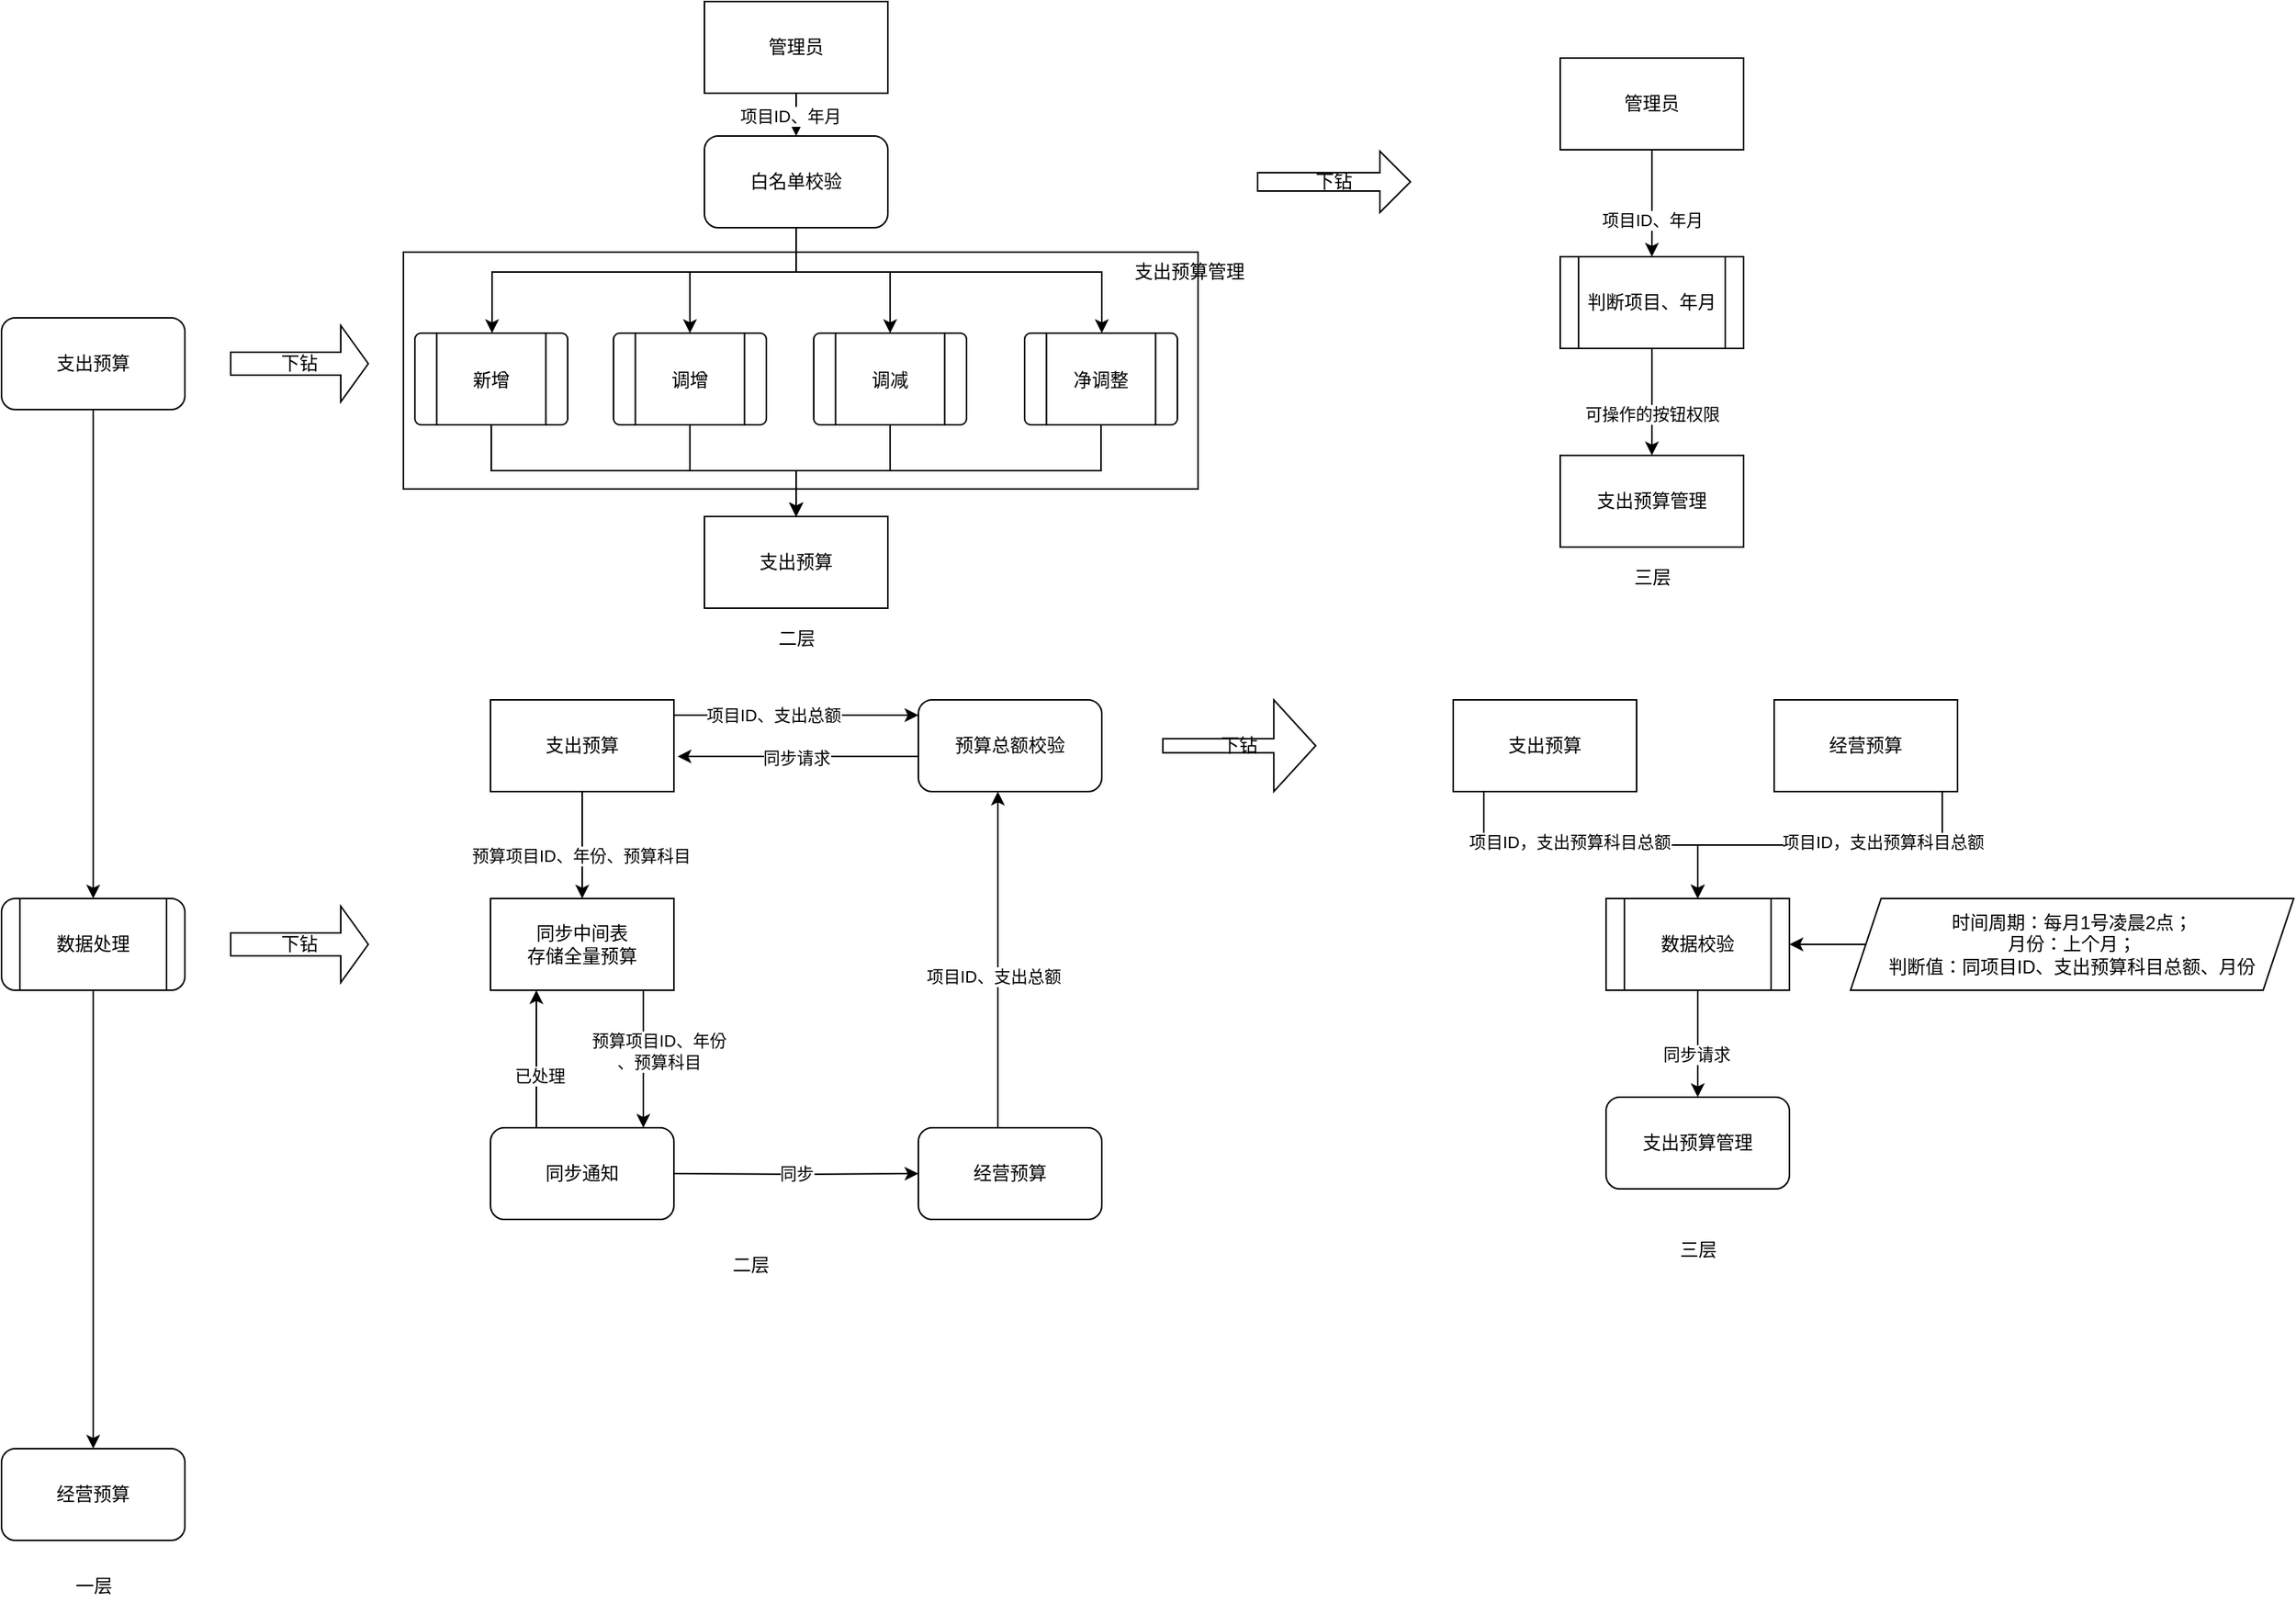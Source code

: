 <mxfile version="14.1.9" type="github">
  <diagram id="WqmbnONgkp--xPlolZYl" name="Page-1">
    <mxGraphModel dx="1038" dy="548" grid="1" gridSize="10" guides="1" tooltips="1" connect="1" arrows="1" fold="1" page="1" pageScale="1" pageWidth="1654" pageHeight="2336" math="0" shadow="0">
      <root>
        <mxCell id="0" />
        <mxCell id="1" parent="0" />
        <mxCell id="crz99vqd3HnAdgXjQQs9-17" value="" style="rounded=0;whiteSpace=wrap;html=1;" vertex="1" parent="1">
          <mxGeometry x="313" y="177" width="520" height="155" as="geometry" />
        </mxCell>
        <mxCell id="ZK_1vw4lkR2J9z9WSvTo-64" value="" style="edgeStyle=orthogonalEdgeStyle;rounded=0;orthogonalLoop=1;jettySize=auto;html=1;" parent="1" source="ZK_1vw4lkR2J9z9WSvTo-1" target="ZK_1vw4lkR2J9z9WSvTo-63" edge="1">
          <mxGeometry relative="1" as="geometry" />
        </mxCell>
        <mxCell id="ZK_1vw4lkR2J9z9WSvTo-1" value="支出预算" style="rounded=1;whiteSpace=wrap;html=1;" parent="1" vertex="1">
          <mxGeometry x="50" y="220" width="120" height="60" as="geometry" />
        </mxCell>
        <mxCell id="ZK_1vw4lkR2J9z9WSvTo-4" value="经营预算" style="rounded=1;whiteSpace=wrap;html=1;" parent="1" vertex="1">
          <mxGeometry x="50" y="960" width="120" height="60" as="geometry" />
        </mxCell>
        <mxCell id="ZK_1vw4lkR2J9z9WSvTo-5" value="一层" style="text;html=1;align=center;verticalAlign=middle;resizable=0;points=[];autosize=1;" parent="1" vertex="1">
          <mxGeometry x="90" y="1040" width="40" height="20" as="geometry" />
        </mxCell>
        <mxCell id="ZK_1vw4lkR2J9z9WSvTo-30" style="edgeStyle=orthogonalEdgeStyle;rounded=0;orthogonalLoop=1;jettySize=auto;html=1;" parent="1" source="ZK_1vw4lkR2J9z9WSvTo-7" edge="1">
          <mxGeometry relative="1" as="geometry">
            <Array as="points">
              <mxPoint x="501" y="320" />
              <mxPoint x="570" y="320" />
            </Array>
            <mxPoint x="570" y="350" as="targetPoint" />
          </mxGeometry>
        </mxCell>
        <mxCell id="ZK_1vw4lkR2J9z9WSvTo-7" value="调增" style="shape=mxgraph.flowchart.predefined_process;" parent="1" vertex="1">
          <mxGeometry x="450.5" y="230" width="100" height="60" as="geometry" />
        </mxCell>
        <mxCell id="ZK_1vw4lkR2J9z9WSvTo-31" style="edgeStyle=orthogonalEdgeStyle;rounded=0;orthogonalLoop=1;jettySize=auto;html=1;" parent="1" source="ZK_1vw4lkR2J9z9WSvTo-8" edge="1">
          <mxGeometry relative="1" as="geometry">
            <Array as="points">
              <mxPoint x="632" y="320" />
              <mxPoint x="570" y="320" />
            </Array>
            <mxPoint x="570" y="350" as="targetPoint" />
          </mxGeometry>
        </mxCell>
        <mxCell id="ZK_1vw4lkR2J9z9WSvTo-8" value="调减" style="shape=mxgraph.flowchart.predefined_process;" parent="1" vertex="1">
          <mxGeometry x="581.5" y="230" width="100" height="60" as="geometry" />
        </mxCell>
        <mxCell id="ZK_1vw4lkR2J9z9WSvTo-32" style="edgeStyle=orthogonalEdgeStyle;rounded=0;orthogonalLoop=1;jettySize=auto;html=1;" parent="1" source="ZK_1vw4lkR2J9z9WSvTo-9" edge="1">
          <mxGeometry relative="1" as="geometry">
            <Array as="points">
              <mxPoint x="770" y="320" />
              <mxPoint x="570" y="320" />
            </Array>
            <mxPoint x="570" y="350" as="targetPoint" />
          </mxGeometry>
        </mxCell>
        <mxCell id="ZK_1vw4lkR2J9z9WSvTo-9" value="净调整" style="shape=mxgraph.flowchart.predefined_process;" parent="1" vertex="1">
          <mxGeometry x="719.5" y="230" width="100" height="60" as="geometry" />
        </mxCell>
        <mxCell id="ZK_1vw4lkR2J9z9WSvTo-29" style="edgeStyle=orthogonalEdgeStyle;rounded=0;orthogonalLoop=1;jettySize=auto;html=1;" parent="1" source="ZK_1vw4lkR2J9z9WSvTo-10" edge="1">
          <mxGeometry relative="1" as="geometry">
            <Array as="points">
              <mxPoint x="371" y="320" />
              <mxPoint x="570" y="320" />
            </Array>
            <mxPoint x="570" y="350" as="targetPoint" />
          </mxGeometry>
        </mxCell>
        <mxCell id="ZK_1vw4lkR2J9z9WSvTo-10" value="新增" style="shape=mxgraph.flowchart.predefined_process;" parent="1" vertex="1">
          <mxGeometry x="320.5" y="230" width="100" height="60" as="geometry" />
        </mxCell>
        <mxCell id="ZK_1vw4lkR2J9z9WSvTo-16" value="下钻" style="shape=singleArrow;whiteSpace=wrap;html=1;" parent="1" vertex="1">
          <mxGeometry x="200" y="225" width="90" height="50" as="geometry" />
        </mxCell>
        <mxCell id="ZK_1vw4lkR2J9z9WSvTo-28" value="二层" style="text;html=1;align=center;verticalAlign=middle;resizable=0;points=[];autosize=1;" parent="1" vertex="1">
          <mxGeometry x="550" y="420" width="40" height="20" as="geometry" />
        </mxCell>
        <mxCell id="ZK_1vw4lkR2J9z9WSvTo-33" value="下钻" style="shape=singleArrow;whiteSpace=wrap;html=1;" parent="1" vertex="1">
          <mxGeometry x="200" y="605" width="90" height="50" as="geometry" />
        </mxCell>
        <mxCell id="ZK_1vw4lkR2J9z9WSvTo-40" value="" style="edgeStyle=orthogonalEdgeStyle;rounded=0;orthogonalLoop=1;jettySize=auto;html=1;" parent="1" source="ZK_1vw4lkR2J9z9WSvTo-36" edge="1">
          <mxGeometry relative="1" as="geometry">
            <Array as="points">
              <mxPoint x="702" y="600" />
              <mxPoint x="702" y="600" />
            </Array>
            <mxPoint x="702" y="530" as="targetPoint" />
          </mxGeometry>
        </mxCell>
        <mxCell id="ZK_1vw4lkR2J9z9WSvTo-42" value="项目ID、支出总额" style="edgeLabel;html=1;align=center;verticalAlign=middle;resizable=0;points=[];" parent="ZK_1vw4lkR2J9z9WSvTo-40" vertex="1" connectable="0">
          <mxGeometry x="-0.217" y="3" relative="1" as="geometry">
            <mxPoint y="-13" as="offset" />
          </mxGeometry>
        </mxCell>
        <mxCell id="ZK_1vw4lkR2J9z9WSvTo-36" value="经营预算" style="whiteSpace=wrap;html=1;rounded=1;" parent="1" vertex="1">
          <mxGeometry x="650" y="750" width="120" height="60" as="geometry" />
        </mxCell>
        <mxCell id="ZK_1vw4lkR2J9z9WSvTo-53" style="edgeStyle=orthogonalEdgeStyle;rounded=0;orthogonalLoop=1;jettySize=auto;html=1;entryX=0;entryY=0.5;entryDx=0;entryDy=0;" parent="1" target="ZK_1vw4lkR2J9z9WSvTo-36" edge="1">
          <mxGeometry relative="1" as="geometry">
            <mxPoint x="490" y="780" as="sourcePoint" />
          </mxGeometry>
        </mxCell>
        <mxCell id="ZK_1vw4lkR2J9z9WSvTo-54" value="同步" style="edgeLabel;html=1;align=center;verticalAlign=middle;resizable=0;points=[];" parent="ZK_1vw4lkR2J9z9WSvTo-53" vertex="1" connectable="0">
          <mxGeometry x="0.275" y="-4" relative="1" as="geometry">
            <mxPoint x="-22" y="-4" as="offset" />
          </mxGeometry>
        </mxCell>
        <mxCell id="crz99vqd3HnAdgXjQQs9-29" value="" style="edgeStyle=orthogonalEdgeStyle;rounded=0;orthogonalLoop=1;jettySize=auto;html=1;" edge="1" parent="1" source="crz99vqd3HnAdgXjQQs9-38" target="crz99vqd3HnAdgXjQQs9-25">
          <mxGeometry relative="1" as="geometry">
            <mxPoint x="400" y="750" as="sourcePoint" />
            <Array as="points">
              <mxPoint x="400" y="710" />
              <mxPoint x="400" y="710" />
            </Array>
          </mxGeometry>
        </mxCell>
        <mxCell id="crz99vqd3HnAdgXjQQs9-30" value="已处理" style="edgeLabel;html=1;align=center;verticalAlign=middle;resizable=0;points=[];" vertex="1" connectable="0" parent="crz99vqd3HnAdgXjQQs9-29">
          <mxGeometry x="-0.24" y="-2" relative="1" as="geometry">
            <mxPoint as="offset" />
          </mxGeometry>
        </mxCell>
        <mxCell id="ZK_1vw4lkR2J9z9WSvTo-52" value="二层" style="text;html=1;align=center;verticalAlign=middle;resizable=0;points=[];autosize=1;" parent="1" vertex="1">
          <mxGeometry x="520" y="830" width="40" height="20" as="geometry" />
        </mxCell>
        <mxCell id="ZK_1vw4lkR2J9z9WSvTo-65" style="edgeStyle=orthogonalEdgeStyle;rounded=0;orthogonalLoop=1;jettySize=auto;html=1;" parent="1" source="ZK_1vw4lkR2J9z9WSvTo-63" target="ZK_1vw4lkR2J9z9WSvTo-4" edge="1">
          <mxGeometry relative="1" as="geometry" />
        </mxCell>
        <mxCell id="ZK_1vw4lkR2J9z9WSvTo-63" value="数据处理" style="shape=process;whiteSpace=wrap;html=1;backgroundOutline=1;rounded=1;" parent="1" vertex="1">
          <mxGeometry x="50" y="600" width="120" height="60" as="geometry" />
        </mxCell>
        <mxCell id="crz99vqd3HnAdgXjQQs9-1" value="下钻" style="shape=singleArrow;whiteSpace=wrap;html=1;" vertex="1" parent="1">
          <mxGeometry x="872" y="111" width="100" height="40" as="geometry" />
        </mxCell>
        <mxCell id="crz99vqd3HnAdgXjQQs9-4" style="edgeStyle=orthogonalEdgeStyle;rounded=0;orthogonalLoop=1;jettySize=auto;html=1;entryX=0.5;entryY=0;entryDx=0;entryDy=0;" edge="1" parent="1" source="crz99vqd3HnAdgXjQQs9-2" target="crz99vqd3HnAdgXjQQs9-3">
          <mxGeometry relative="1" as="geometry" />
        </mxCell>
        <mxCell id="crz99vqd3HnAdgXjQQs9-5" value="项目ID、年月" style="edgeLabel;html=1;align=center;verticalAlign=middle;resizable=0;points=[];" vertex="1" connectable="0" parent="crz99vqd3HnAdgXjQQs9-4">
          <mxGeometry x="0.305" relative="1" as="geometry">
            <mxPoint as="offset" />
          </mxGeometry>
        </mxCell>
        <mxCell id="crz99vqd3HnAdgXjQQs9-2" value="管理员" style="rounded=0;whiteSpace=wrap;html=1;" vertex="1" parent="1">
          <mxGeometry x="1070" y="50" width="120" height="60" as="geometry" />
        </mxCell>
        <mxCell id="crz99vqd3HnAdgXjQQs9-7" style="edgeStyle=orthogonalEdgeStyle;rounded=0;orthogonalLoop=1;jettySize=auto;html=1;" edge="1" parent="1" source="crz99vqd3HnAdgXjQQs9-3" target="crz99vqd3HnAdgXjQQs9-20">
          <mxGeometry relative="1" as="geometry">
            <mxPoint x="1130" y="310" as="targetPoint" />
          </mxGeometry>
        </mxCell>
        <mxCell id="crz99vqd3HnAdgXjQQs9-8" value="可操作的按钮权限" style="edgeLabel;html=1;align=center;verticalAlign=middle;resizable=0;points=[];" vertex="1" connectable="0" parent="crz99vqd3HnAdgXjQQs9-7">
          <mxGeometry x="0.233" relative="1" as="geometry">
            <mxPoint as="offset" />
          </mxGeometry>
        </mxCell>
        <mxCell id="crz99vqd3HnAdgXjQQs9-3" value="判断项目、年月" style="shape=process;whiteSpace=wrap;html=1;backgroundOutline=1;" vertex="1" parent="1">
          <mxGeometry x="1070" y="180" width="120" height="60" as="geometry" />
        </mxCell>
        <mxCell id="crz99vqd3HnAdgXjQQs9-11" value="" style="edgeStyle=orthogonalEdgeStyle;rounded=0;orthogonalLoop=1;jettySize=auto;html=1;" edge="1" parent="1" source="crz99vqd3HnAdgXjQQs9-9" target="crz99vqd3HnAdgXjQQs9-10">
          <mxGeometry relative="1" as="geometry" />
        </mxCell>
        <mxCell id="crz99vqd3HnAdgXjQQs9-12" value="项目ID、年月" style="edgeLabel;html=1;align=center;verticalAlign=middle;resizable=0;points=[];" vertex="1" connectable="0" parent="crz99vqd3HnAdgXjQQs9-11">
          <mxGeometry x="0.508" y="-4" relative="1" as="geometry">
            <mxPoint as="offset" />
          </mxGeometry>
        </mxCell>
        <mxCell id="crz99vqd3HnAdgXjQQs9-9" value="管理员" style="rounded=0;whiteSpace=wrap;html=1;" vertex="1" parent="1">
          <mxGeometry x="510" y="13" width="120" height="60" as="geometry" />
        </mxCell>
        <mxCell id="crz99vqd3HnAdgXjQQs9-13" style="edgeStyle=orthogonalEdgeStyle;rounded=0;orthogonalLoop=1;jettySize=auto;html=1;" edge="1" parent="1" source="crz99vqd3HnAdgXjQQs9-10" target="ZK_1vw4lkR2J9z9WSvTo-10">
          <mxGeometry relative="1" as="geometry">
            <Array as="points">
              <mxPoint x="570" y="190" />
              <mxPoint x="371" y="190" />
            </Array>
          </mxGeometry>
        </mxCell>
        <mxCell id="crz99vqd3HnAdgXjQQs9-14" style="edgeStyle=orthogonalEdgeStyle;rounded=0;orthogonalLoop=1;jettySize=auto;html=1;entryX=0.5;entryY=0;entryDx=0;entryDy=0;entryPerimeter=0;" edge="1" parent="1" source="crz99vqd3HnAdgXjQQs9-10" target="ZK_1vw4lkR2J9z9WSvTo-7">
          <mxGeometry relative="1" as="geometry">
            <Array as="points">
              <mxPoint x="570" y="190" />
              <mxPoint x="501" y="190" />
            </Array>
          </mxGeometry>
        </mxCell>
        <mxCell id="crz99vqd3HnAdgXjQQs9-15" style="edgeStyle=orthogonalEdgeStyle;rounded=0;orthogonalLoop=1;jettySize=auto;html=1;entryX=0.5;entryY=0;entryDx=0;entryDy=0;entryPerimeter=0;" edge="1" parent="1" source="crz99vqd3HnAdgXjQQs9-10" target="ZK_1vw4lkR2J9z9WSvTo-8">
          <mxGeometry relative="1" as="geometry">
            <Array as="points">
              <mxPoint x="570" y="190" />
              <mxPoint x="632" y="190" />
            </Array>
          </mxGeometry>
        </mxCell>
        <mxCell id="crz99vqd3HnAdgXjQQs9-16" style="edgeStyle=orthogonalEdgeStyle;rounded=0;orthogonalLoop=1;jettySize=auto;html=1;" edge="1" parent="1" source="crz99vqd3HnAdgXjQQs9-10" target="ZK_1vw4lkR2J9z9WSvTo-9">
          <mxGeometry relative="1" as="geometry">
            <Array as="points">
              <mxPoint x="570" y="190" />
              <mxPoint x="770" y="190" />
            </Array>
          </mxGeometry>
        </mxCell>
        <mxCell id="crz99vqd3HnAdgXjQQs9-10" value="白名单校验" style="rounded=1;whiteSpace=wrap;html=1;" vertex="1" parent="1">
          <mxGeometry x="510" y="101" width="120" height="60" as="geometry" />
        </mxCell>
        <mxCell id="crz99vqd3HnAdgXjQQs9-19" value="支出预算管理" style="text;html=1;align=center;verticalAlign=middle;resizable=0;points=[];autosize=1;" vertex="1" parent="1">
          <mxGeometry x="782" y="180" width="90" height="20" as="geometry" />
        </mxCell>
        <mxCell id="crz99vqd3HnAdgXjQQs9-20" value="&lt;span&gt;支出预算管理&lt;/span&gt;" style="rounded=0;whiteSpace=wrap;html=1;" vertex="1" parent="1">
          <mxGeometry x="1070" y="310" width="120" height="60" as="geometry" />
        </mxCell>
        <mxCell id="crz99vqd3HnAdgXjQQs9-21" value="三层" style="text;html=1;align=center;verticalAlign=middle;resizable=0;points=[];autosize=1;" vertex="1" parent="1">
          <mxGeometry x="1110" y="380" width="40" height="20" as="geometry" />
        </mxCell>
        <mxCell id="crz99vqd3HnAdgXjQQs9-22" value="下钻" style="shape=singleArrow;whiteSpace=wrap;html=1;arrowWidth=0.153;arrowSize=0.274;" vertex="1" parent="1">
          <mxGeometry x="810" y="470" width="100" height="60" as="geometry" />
        </mxCell>
        <mxCell id="crz99vqd3HnAdgXjQQs9-27" value="" style="edgeStyle=orthogonalEdgeStyle;rounded=0;orthogonalLoop=1;jettySize=auto;html=1;" edge="1" parent="1" source="crz99vqd3HnAdgXjQQs9-23" target="crz99vqd3HnAdgXjQQs9-25">
          <mxGeometry relative="1" as="geometry" />
        </mxCell>
        <mxCell id="crz99vqd3HnAdgXjQQs9-28" value="预算项目ID、年份、预算科目" style="edgeLabel;html=1;align=center;verticalAlign=middle;resizable=0;points=[];" vertex="1" connectable="0" parent="crz99vqd3HnAdgXjQQs9-27">
          <mxGeometry x="0.196" y="-1" relative="1" as="geometry">
            <mxPoint as="offset" />
          </mxGeometry>
        </mxCell>
        <mxCell id="crz99vqd3HnAdgXjQQs9-34" style="edgeStyle=orthogonalEdgeStyle;rounded=0;orthogonalLoop=1;jettySize=auto;html=1;" edge="1" parent="1" source="crz99vqd3HnAdgXjQQs9-23">
          <mxGeometry relative="1" as="geometry">
            <mxPoint x="650" y="480" as="targetPoint" />
            <Array as="points">
              <mxPoint x="650" y="480" />
            </Array>
          </mxGeometry>
        </mxCell>
        <mxCell id="crz99vqd3HnAdgXjQQs9-35" value="项目ID、支出总额" style="edgeLabel;html=1;align=center;verticalAlign=middle;resizable=0;points=[];" vertex="1" connectable="0" parent="crz99vqd3HnAdgXjQQs9-34">
          <mxGeometry x="-0.431" relative="1" as="geometry">
            <mxPoint x="19" as="offset" />
          </mxGeometry>
        </mxCell>
        <mxCell id="crz99vqd3HnAdgXjQQs9-23" value="&lt;span&gt;支出预算&lt;/span&gt;" style="rounded=0;whiteSpace=wrap;html=1;" vertex="1" parent="1">
          <mxGeometry x="370" y="470" width="120" height="60" as="geometry" />
        </mxCell>
        <mxCell id="crz99vqd3HnAdgXjQQs9-24" value="&lt;span&gt;支出预算&lt;/span&gt;" style="rounded=0;whiteSpace=wrap;html=1;" vertex="1" parent="1">
          <mxGeometry x="510" y="350" width="120" height="60" as="geometry" />
        </mxCell>
        <mxCell id="crz99vqd3HnAdgXjQQs9-39" value="" style="edgeStyle=orthogonalEdgeStyle;rounded=0;orthogonalLoop=1;jettySize=auto;html=1;" edge="1" parent="1" source="crz99vqd3HnAdgXjQQs9-25" target="crz99vqd3HnAdgXjQQs9-38">
          <mxGeometry relative="1" as="geometry">
            <Array as="points">
              <mxPoint x="470" y="710" />
              <mxPoint x="470" y="710" />
            </Array>
          </mxGeometry>
        </mxCell>
        <mxCell id="crz99vqd3HnAdgXjQQs9-40" value="预算项目ID、年份&lt;br&gt;、预算科目" style="edgeLabel;html=1;align=center;verticalAlign=middle;resizable=0;points=[];" vertex="1" connectable="0" parent="crz99vqd3HnAdgXjQQs9-39">
          <mxGeometry x="0.213" y="-5" relative="1" as="geometry">
            <mxPoint x="15" y="-15" as="offset" />
          </mxGeometry>
        </mxCell>
        <mxCell id="crz99vqd3HnAdgXjQQs9-25" value="同步中间表&lt;br&gt;存储全量预算" style="rounded=0;whiteSpace=wrap;html=1;" vertex="1" parent="1">
          <mxGeometry x="370" y="600" width="120" height="60" as="geometry" />
        </mxCell>
        <mxCell id="crz99vqd3HnAdgXjQQs9-36" style="edgeStyle=orthogonalEdgeStyle;rounded=0;orthogonalLoop=1;jettySize=auto;html=1;entryX=1.02;entryY=0.617;entryDx=0;entryDy=0;entryPerimeter=0;" edge="1" parent="1" source="crz99vqd3HnAdgXjQQs9-33" target="crz99vqd3HnAdgXjQQs9-23">
          <mxGeometry relative="1" as="geometry">
            <Array as="points">
              <mxPoint x="610" y="507" />
              <mxPoint x="610" y="507" />
            </Array>
          </mxGeometry>
        </mxCell>
        <mxCell id="crz99vqd3HnAdgXjQQs9-37" value="同步请求" style="edgeLabel;html=1;align=center;verticalAlign=middle;resizable=0;points=[];" vertex="1" connectable="0" parent="crz99vqd3HnAdgXjQQs9-36">
          <mxGeometry x="-0.178" y="1" relative="1" as="geometry">
            <mxPoint x="-15" as="offset" />
          </mxGeometry>
        </mxCell>
        <mxCell id="crz99vqd3HnAdgXjQQs9-33" value="预算总额校验" style="rounded=1;whiteSpace=wrap;html=1;" vertex="1" parent="1">
          <mxGeometry x="650" y="470" width="120" height="60" as="geometry" />
        </mxCell>
        <mxCell id="crz99vqd3HnAdgXjQQs9-38" value="同步通知" style="rounded=1;whiteSpace=wrap;html=1;" vertex="1" parent="1">
          <mxGeometry x="370" y="750" width="120" height="60" as="geometry" />
        </mxCell>
        <mxCell id="crz99vqd3HnAdgXjQQs9-44" style="edgeStyle=orthogonalEdgeStyle;rounded=0;orthogonalLoop=1;jettySize=auto;html=1;" edge="1" parent="1" source="crz99vqd3HnAdgXjQQs9-41" target="crz99vqd3HnAdgXjQQs9-43">
          <mxGeometry relative="1" as="geometry">
            <Array as="points">
              <mxPoint x="1020" y="565" />
              <mxPoint x="1160" y="565" />
            </Array>
          </mxGeometry>
        </mxCell>
        <mxCell id="crz99vqd3HnAdgXjQQs9-46" value="项目ID，支出预算科目总额" style="edgeLabel;html=1;align=center;verticalAlign=middle;resizable=0;points=[];" vertex="1" connectable="0" parent="crz99vqd3HnAdgXjQQs9-44">
          <mxGeometry x="-0.132" y="2" relative="1" as="geometry">
            <mxPoint as="offset" />
          </mxGeometry>
        </mxCell>
        <mxCell id="crz99vqd3HnAdgXjQQs9-41" value="支出预算" style="rounded=0;whiteSpace=wrap;html=1;" vertex="1" parent="1">
          <mxGeometry x="1000" y="470" width="120" height="60" as="geometry" />
        </mxCell>
        <mxCell id="crz99vqd3HnAdgXjQQs9-45" style="edgeStyle=orthogonalEdgeStyle;rounded=0;orthogonalLoop=1;jettySize=auto;html=1;" edge="1" parent="1" source="crz99vqd3HnAdgXjQQs9-42" target="crz99vqd3HnAdgXjQQs9-43">
          <mxGeometry relative="1" as="geometry">
            <Array as="points">
              <mxPoint x="1320" y="565" />
              <mxPoint x="1160" y="565" />
            </Array>
          </mxGeometry>
        </mxCell>
        <mxCell id="crz99vqd3HnAdgXjQQs9-47" value="项目ID，支出预算科目总额" style="edgeLabel;html=1;align=center;verticalAlign=middle;resizable=0;points=[];" vertex="1" connectable="0" parent="crz99vqd3HnAdgXjQQs9-45">
          <mxGeometry x="-0.353" y="-2" relative="1" as="geometry">
            <mxPoint as="offset" />
          </mxGeometry>
        </mxCell>
        <mxCell id="crz99vqd3HnAdgXjQQs9-42" value="经营预算" style="rounded=0;whiteSpace=wrap;html=1;" vertex="1" parent="1">
          <mxGeometry x="1210" y="470" width="120" height="60" as="geometry" />
        </mxCell>
        <mxCell id="crz99vqd3HnAdgXjQQs9-51" value="" style="edgeStyle=orthogonalEdgeStyle;rounded=0;orthogonalLoop=1;jettySize=auto;html=1;" edge="1" parent="1" source="crz99vqd3HnAdgXjQQs9-43" target="crz99vqd3HnAdgXjQQs9-50">
          <mxGeometry relative="1" as="geometry" />
        </mxCell>
        <mxCell id="crz99vqd3HnAdgXjQQs9-52" value="同步请求" style="edgeLabel;html=1;align=center;verticalAlign=middle;resizable=0;points=[];" vertex="1" connectable="0" parent="crz99vqd3HnAdgXjQQs9-51">
          <mxGeometry x="0.194" y="-1" relative="1" as="geometry">
            <mxPoint as="offset" />
          </mxGeometry>
        </mxCell>
        <mxCell id="crz99vqd3HnAdgXjQQs9-43" value="数据校验" style="shape=process;whiteSpace=wrap;html=1;backgroundOutline=1;" vertex="1" parent="1">
          <mxGeometry x="1100" y="600" width="120" height="60" as="geometry" />
        </mxCell>
        <mxCell id="crz99vqd3HnAdgXjQQs9-49" value="" style="edgeStyle=orthogonalEdgeStyle;rounded=0;orthogonalLoop=1;jettySize=auto;html=1;" edge="1" parent="1" source="crz99vqd3HnAdgXjQQs9-48" target="crz99vqd3HnAdgXjQQs9-43">
          <mxGeometry relative="1" as="geometry" />
        </mxCell>
        <mxCell id="crz99vqd3HnAdgXjQQs9-48" value="&lt;span&gt;时间周期：&lt;/span&gt;&lt;span&gt;每月1号凌晨2点；&lt;br&gt;月份：上个月；&lt;br&gt;判断值：同项目ID、支出预算科目总额、月份&lt;br&gt;&lt;/span&gt;" style="shape=parallelogram;perimeter=parallelogramPerimeter;whiteSpace=wrap;html=1;fixedSize=1;" vertex="1" parent="1">
          <mxGeometry x="1260" y="600" width="290" height="60" as="geometry" />
        </mxCell>
        <mxCell id="crz99vqd3HnAdgXjQQs9-50" value="支出预算管理" style="rounded=1;whiteSpace=wrap;html=1;" vertex="1" parent="1">
          <mxGeometry x="1100" y="730" width="120" height="60" as="geometry" />
        </mxCell>
        <mxCell id="crz99vqd3HnAdgXjQQs9-53" value="三层" style="text;html=1;align=center;verticalAlign=middle;resizable=0;points=[];autosize=1;" vertex="1" parent="1">
          <mxGeometry x="1140" y="820" width="40" height="20" as="geometry" />
        </mxCell>
      </root>
    </mxGraphModel>
  </diagram>
</mxfile>
